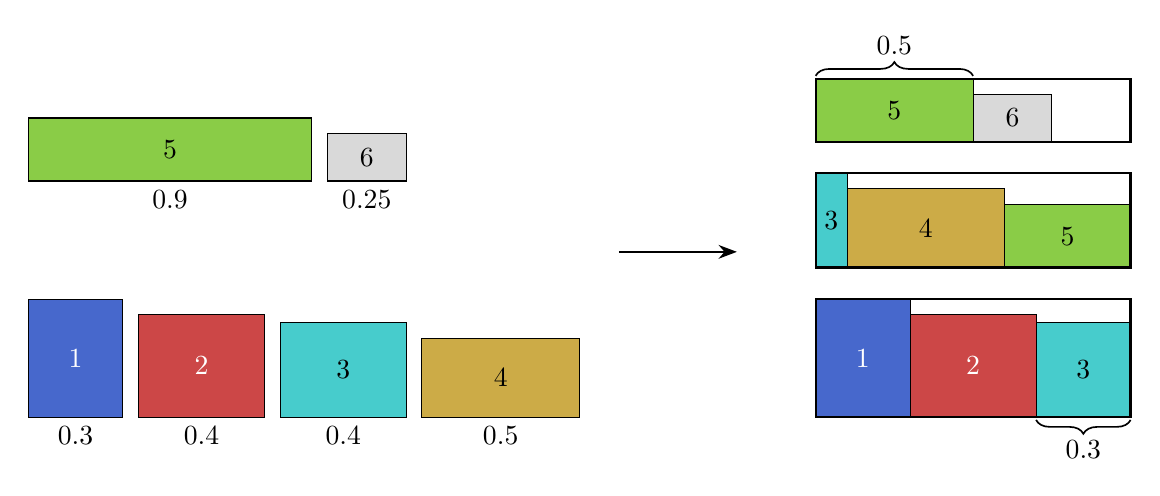 \begin{tikzpicture}[
item/.style = {draw,fill={black!15}},
bin/.style={draw,thick},
myarrow/.style={->,>={Stealth},thick},
mybrace/.style = {decoration={brace,mirror,raise=1pt,amplitude=5pt},semithick,decorate},
]
\definecolor{myblue}{HTML}{4768CC}
\definecolor{myred}{HTML}{CC4747}
\definecolor{mycyan}{HTML}{47CCCC}
\definecolor{mygreen}{HTML}{8ACC47}
\definecolor{myyellow}{HTML}{CCAB47}
\begin{scope}
\path[item,fill=myblue] (0,0) rectangle +(1.2,1.5) node[text=white,pos=0.5] {1};
\node[anchor=north] at (0.6,0) {0.3};
\path[item,fill=myred] (1.4,0) rectangle +(1.6,1.3) node[text=white,pos=0.5] {2};
\node[anchor=north] at (2.2,0) {0.4};
\path[item,fill=mycyan] (3.2,0) rectangle +(1.6,1.2) node[pos=0.5] {3};
\node[anchor=north] at (4,0) {0.4};
\path[item,fill=myyellow] (5,0) rectangle +(2,1) node[pos=0.5] {4};
\node[anchor=north] at (6,0) {0.5};
\path[item,fill=mygreen] (0,3) rectangle +(3.6,0.8) node[pos=0.5] {5};
\node[anchor=north] at (1.8,3) {0.9};
\path[item] (3.8,3) rectangle +(1,0.6) node[pos=0.5] {6};
\node[anchor=north] at (4.3,3) {0.25};
\end{scope}
\draw[myarrow] (7.5,2.1) -- (9,2.1);
\begin{scope}[xshift=10cm]
\begin{scope}
\path[item,fill=myblue] (0.0,0) rectangle +(1.2,1.5) node[text=white,pos=0.5] {1};
\path[item,fill=myred] (1.2,0) rectangle +(1.6,1.3) node[text=white,pos=0.5] {2};
\path[item,fill=mycyan] (2.8,0) rectangle +(1.2,1.2) node[pos=0.5] {3};
\path[bin] (0,0) rectangle +(4,1.5);
\draw[mybrace] (2.8,0) -- node[below=5pt] {0.3} (4,0);
\end{scope}
\begin{scope}[yshift=1.9cm]
\path[item,fill=mycyan] (0,0) rectangle +(0.4,1.2) node[pos=0.5] {3};
\path[item,fill=myyellow] (0.4,0) rectangle +(2,1) node[pos=0.5] {4};
\path[item,fill=mygreen] (2.4,0) rectangle +(1.6,0.8) node[pos=0.5] {5};
\path[bin] (0,0) rectangle +(4,1.2);
\end{scope}
\begin{scope}[yshift=3.5cm]
\path[item,fill=mygreen] (0,0) rectangle +(2,0.8) node[pos=0.5] {5};
\path[item] (2,0) rectangle +(1,0.6) node[pos=0.5] {6};
\path[bin] (0,0) rectangle +(4,0.8);
\draw[mybrace] (2,0.8) -- node[above=5pt] {0.5} (0,0.8);
\end{scope}
\end{scope}
\end{tikzpicture}
